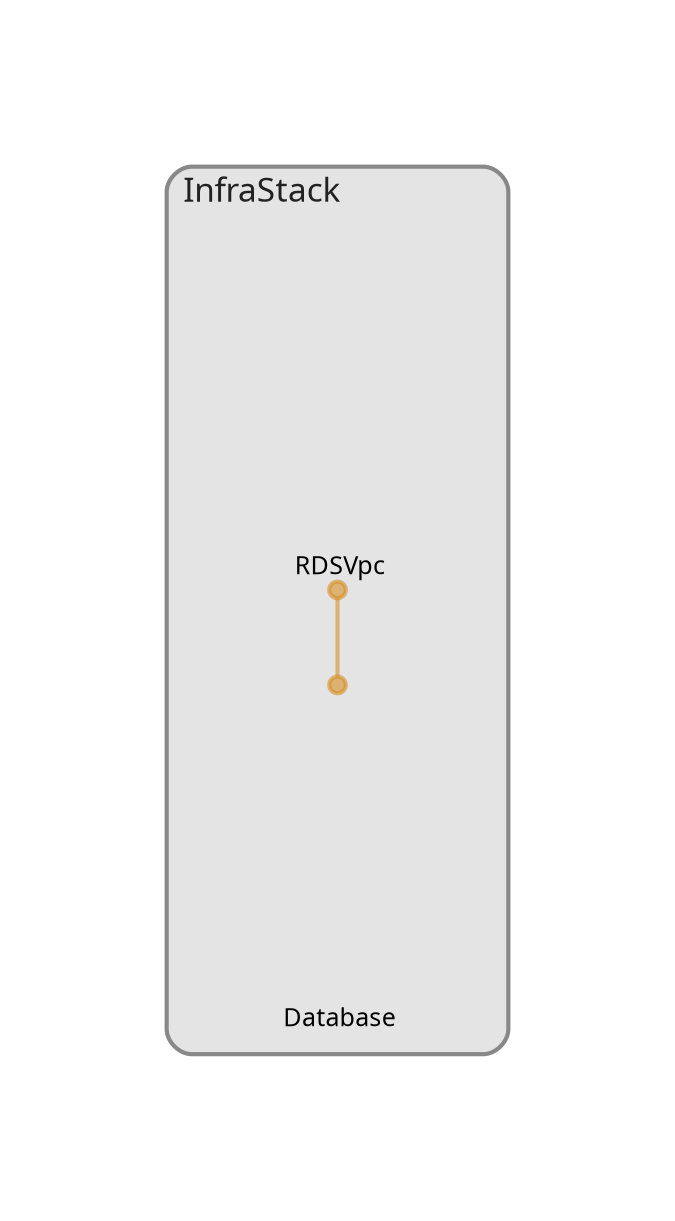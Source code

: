 digraph "Diagram" {
  splines = "ortho";
  pad = "1.0";
  nodesep = "0.60";
  ranksep = "0.75";
  fontname = "Sans-Serif";
  fontsize = "15";
  dpi = "200";
  rankdir = "BT";
  compound = "true";
  fontcolor = "#222222";
  edge [
    color = "#D5871488",
    penwidth = 2,
    arrowhead = "dot",
    arrowtail = "dot",
  ];
  node [
    shape = "box",
    style = "rounded",
    fixedsize = true,
    width = 1.7,
    height = 1.7,
    labelloc = "c",
    imagescale = true,
    fontname = "Sans-Serif",
    fontsize = 8,
    margin = 8,
  ];
  subgraph "InfraStack" {
    subgraph "cluster-SubGraph.InfraStack" {
      graph [
        label = "InfraStack",
        labelloc = "b",
        labeljust = "l",
        margin = "10",
        fontsize = "16",
        penwidth = "2",
        pencolor = "#888888",
        style = "filled,rounded",
        fillcolor = "#e4e4e4",
      ];
      "InfraStack/RDSVpc" [
        label = " RDSVpc",
        fontsize = 12,
        image = "/home/simon/code/projects/sls-sql-lifecycle/packages/infra/node_modules/cdk-dia/icons/aws/Service/Arch_Networking-Content/64/Arch_Amazon-Virtual-Private-Cloud_64@5x.png",
        imagescale = "true",
        imagepos = "tc",
        penwidth = "0",
        shape = "node",
        fixedsize = "true",
        labelloc = "b",
        width = 2,
        height = 2.266,
      ];
      "InfraStack/Database" [
        label = " Database",
        fontsize = 12,
        image = "/home/simon/code/projects/sls-sql-lifecycle/packages/infra/node_modules/cdk-dia/icons/aws/Service/Arch_Database/64/Arch_Amazon-RDS_64@5x.png",
        imagescale = "true",
        imagepos = "tc",
        penwidth = "0",
        shape = "node",
        fixedsize = "true",
        labelloc = "b",
        width = 2,
        height = 2.266,
      ];
    }
  }
  "InfraStack/Database" -> "InfraStack/RDSVpc" [
    dir = "both",
  ];
}